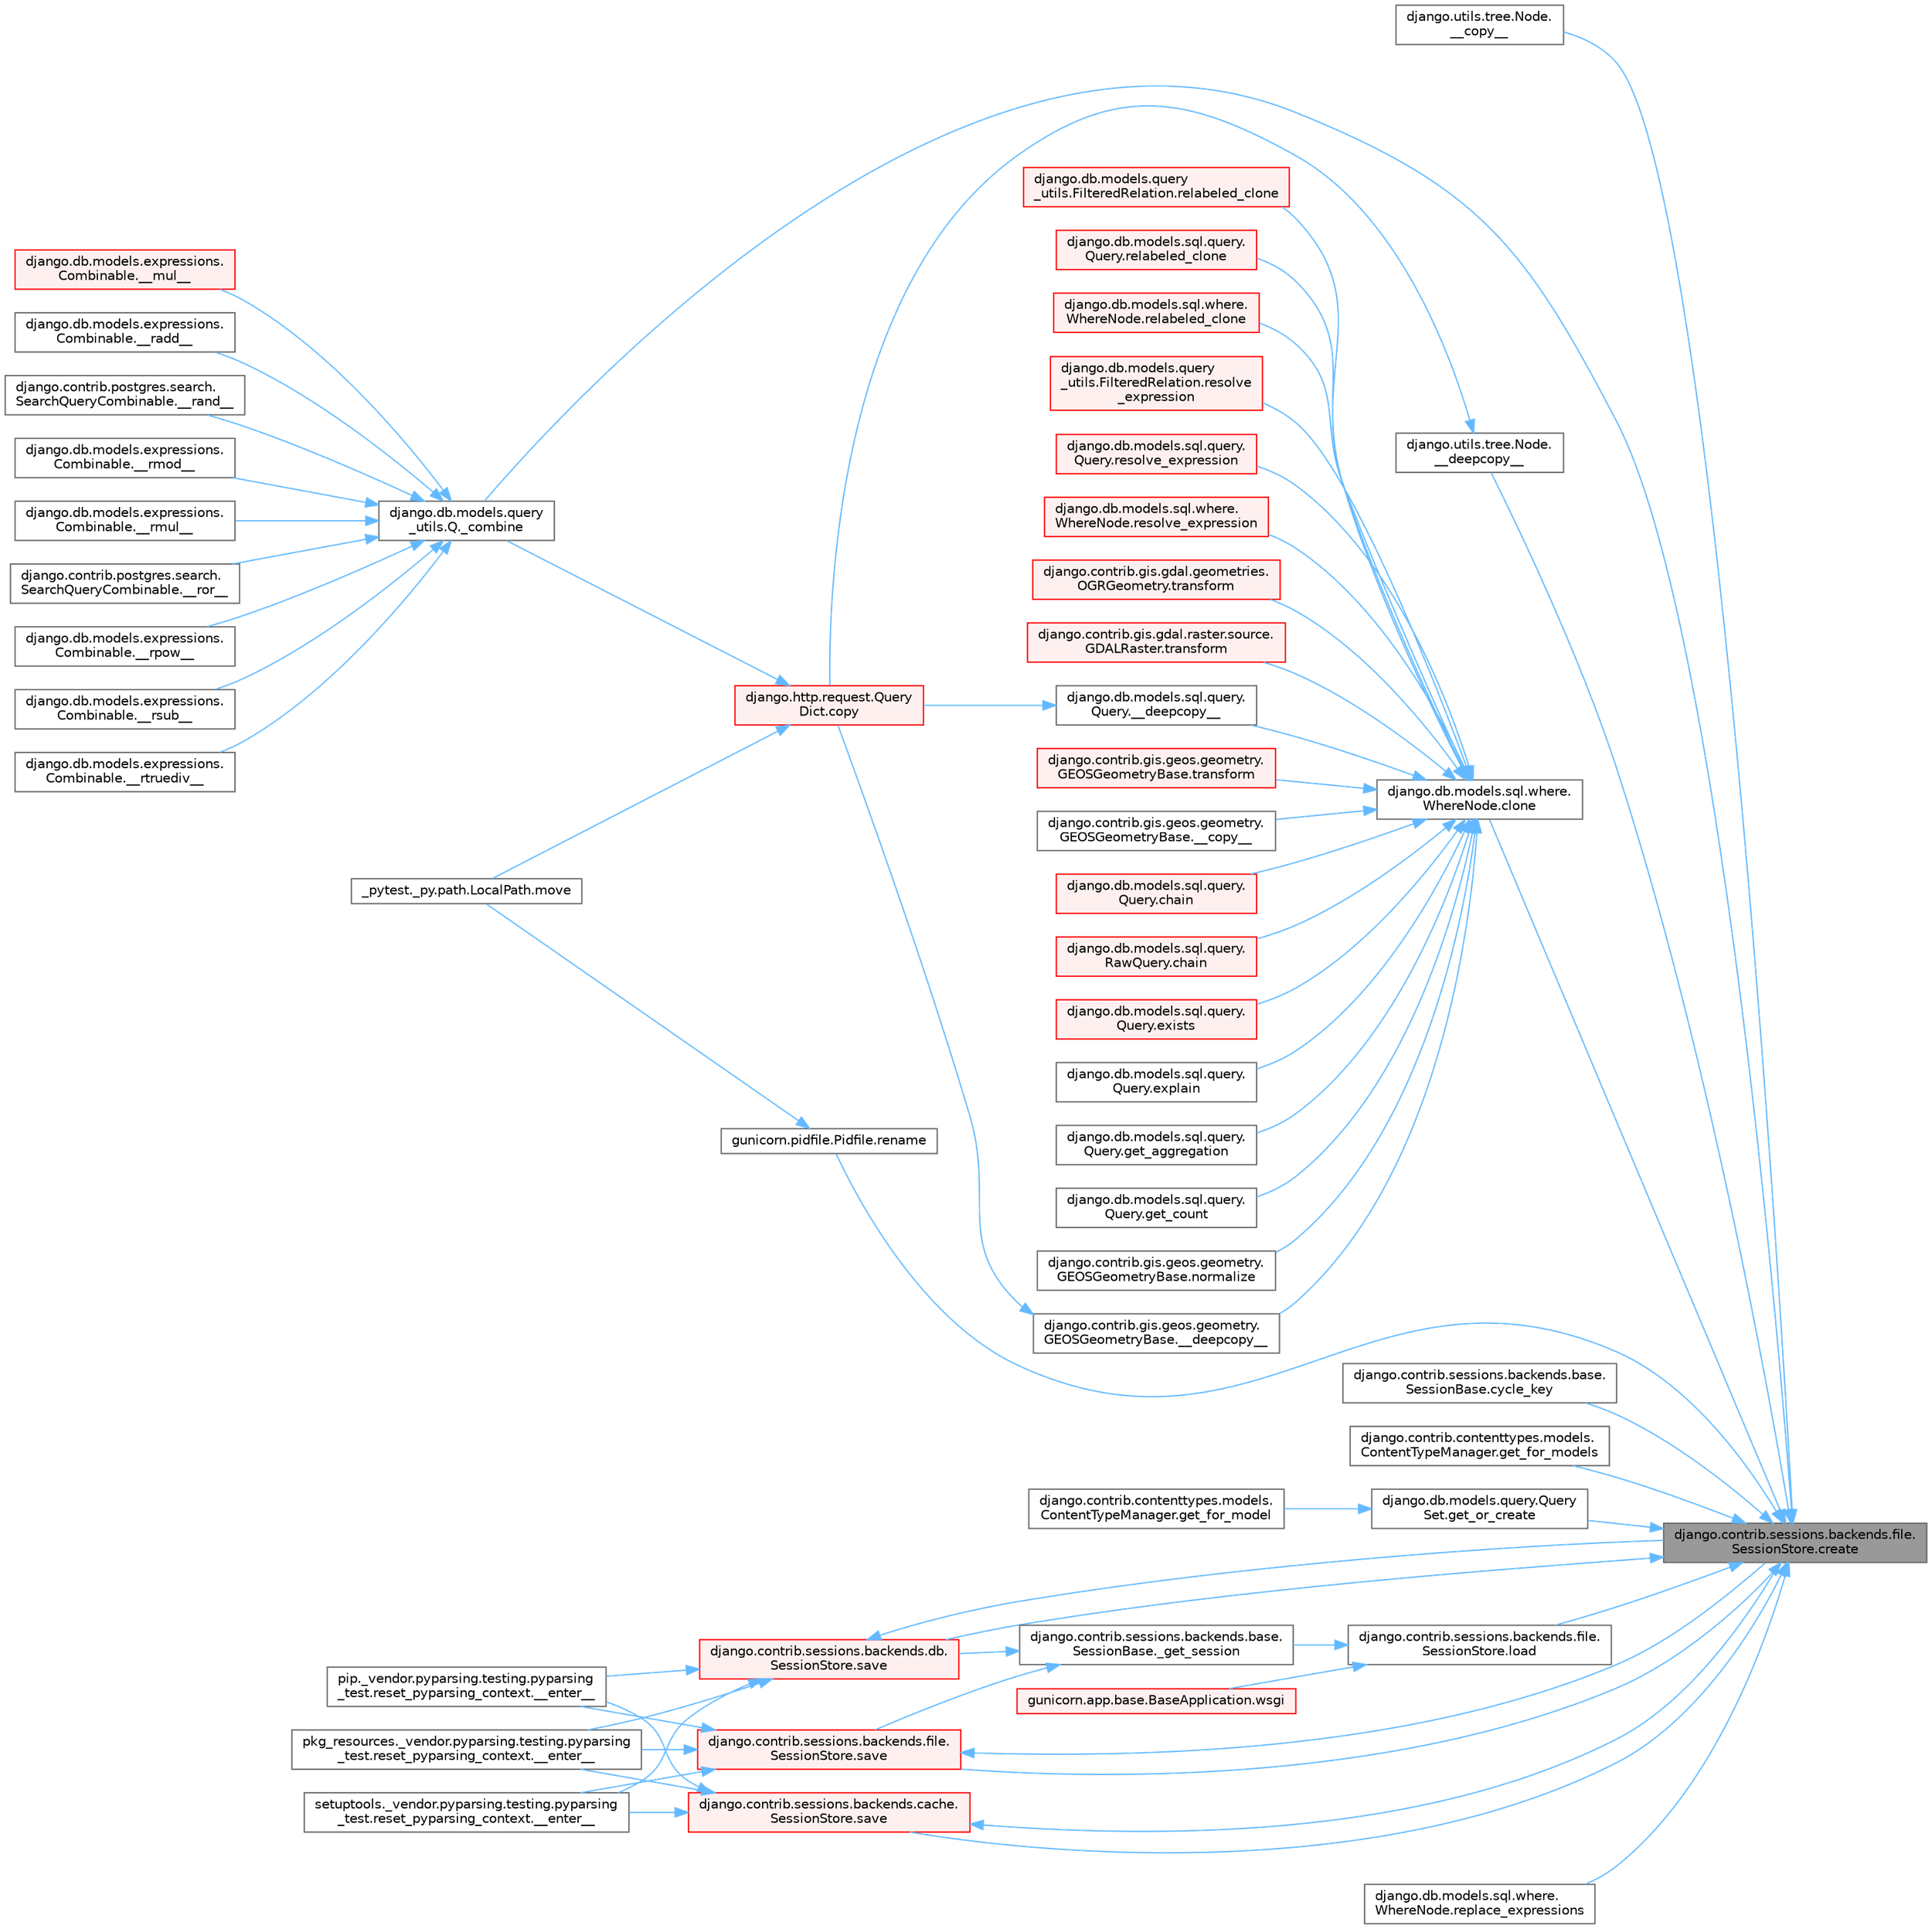 digraph "django.contrib.sessions.backends.file.SessionStore.create"
{
 // LATEX_PDF_SIZE
  bgcolor="transparent";
  edge [fontname=Helvetica,fontsize=10,labelfontname=Helvetica,labelfontsize=10];
  node [fontname=Helvetica,fontsize=10,shape=box,height=0.2,width=0.4];
  rankdir="RL";
  Node1 [id="Node000001",label="django.contrib.sessions.backends.file.\lSessionStore.create",height=0.2,width=0.4,color="gray40", fillcolor="grey60", style="filled", fontcolor="black",tooltip=" "];
  Node1 -> Node2 [id="edge1_Node000001_Node000002",dir="back",color="steelblue1",style="solid",tooltip=" "];
  Node2 [id="Node000002",label="django.utils.tree.Node.\l__copy__",height=0.2,width=0.4,color="grey40", fillcolor="white", style="filled",URL="$classdjango_1_1utils_1_1tree_1_1_node.html#abae878f6b4500b8b241c23d8fac46e63",tooltip=" "];
  Node1 -> Node3 [id="edge2_Node000001_Node000003",dir="back",color="steelblue1",style="solid",tooltip=" "];
  Node3 [id="Node000003",label="django.utils.tree.Node.\l__deepcopy__",height=0.2,width=0.4,color="grey40", fillcolor="white", style="filled",URL="$classdjango_1_1utils_1_1tree_1_1_node.html#a38840c46ded3963808edbeec90765d6b",tooltip=" "];
  Node3 -> Node4 [id="edge3_Node000003_Node000004",dir="back",color="steelblue1",style="solid",tooltip=" "];
  Node4 [id="Node000004",label="django.http.request.Query\lDict.copy",height=0.2,width=0.4,color="red", fillcolor="#FFF0F0", style="filled",URL="$classdjango_1_1http_1_1request_1_1_query_dict.html#ada9e4956e62868c5587b9ffde7b358b5",tooltip=" "];
  Node4 -> Node146 [id="edge4_Node000004_Node000146",dir="back",color="steelblue1",style="solid",tooltip=" "];
  Node146 [id="Node000146",label="django.db.models.query\l_utils.Q._combine",height=0.2,width=0.4,color="grey40", fillcolor="white", style="filled",URL="$classdjango_1_1db_1_1models_1_1query__utils_1_1_q.html#ade621b98231b73615e1aa3a726560c55",tooltip=" "];
  Node146 -> Node147 [id="edge5_Node000146_Node000147",dir="back",color="steelblue1",style="solid",tooltip=" "];
  Node147 [id="Node000147",label="django.db.models.expressions.\lCombinable.__mul__",height=0.2,width=0.4,color="red", fillcolor="#FFF0F0", style="filled",URL="$classdjango_1_1db_1_1models_1_1expressions_1_1_combinable.html#a18670e03ec4b2fc0eafb0782602b72ec",tooltip=" "];
  Node146 -> Node151 [id="edge6_Node000146_Node000151",dir="back",color="steelblue1",style="solid",tooltip=" "];
  Node151 [id="Node000151",label="django.db.models.expressions.\lCombinable.__radd__",height=0.2,width=0.4,color="grey40", fillcolor="white", style="filled",URL="$classdjango_1_1db_1_1models_1_1expressions_1_1_combinable.html#a4872efab02abfbe2d20977469210ce25",tooltip=" "];
  Node146 -> Node152 [id="edge7_Node000146_Node000152",dir="back",color="steelblue1",style="solid",tooltip=" "];
  Node152 [id="Node000152",label="django.contrib.postgres.search.\lSearchQueryCombinable.__rand__",height=0.2,width=0.4,color="grey40", fillcolor="white", style="filled",URL="$classdjango_1_1contrib_1_1postgres_1_1search_1_1_search_query_combinable.html#a3d51899b7ac9564232b005aa65bec114",tooltip=" "];
  Node146 -> Node153 [id="edge8_Node000146_Node000153",dir="back",color="steelblue1",style="solid",tooltip=" "];
  Node153 [id="Node000153",label="django.db.models.expressions.\lCombinable.__rmod__",height=0.2,width=0.4,color="grey40", fillcolor="white", style="filled",URL="$classdjango_1_1db_1_1models_1_1expressions_1_1_combinable.html#ad32e5e96bab77dd57e3337a156c5de39",tooltip=" "];
  Node146 -> Node154 [id="edge9_Node000146_Node000154",dir="back",color="steelblue1",style="solid",tooltip=" "];
  Node154 [id="Node000154",label="django.db.models.expressions.\lCombinable.__rmul__",height=0.2,width=0.4,color="grey40", fillcolor="white", style="filled",URL="$classdjango_1_1db_1_1models_1_1expressions_1_1_combinable.html#adfde700eec6b9ea280e9fec3e202acab",tooltip=" "];
  Node146 -> Node155 [id="edge10_Node000146_Node000155",dir="back",color="steelblue1",style="solid",tooltip=" "];
  Node155 [id="Node000155",label="django.contrib.postgres.search.\lSearchQueryCombinable.__ror__",height=0.2,width=0.4,color="grey40", fillcolor="white", style="filled",URL="$classdjango_1_1contrib_1_1postgres_1_1search_1_1_search_query_combinable.html#ac5984f052629ae58cd73a90c852fe22c",tooltip=" "];
  Node146 -> Node156 [id="edge11_Node000146_Node000156",dir="back",color="steelblue1",style="solid",tooltip=" "];
  Node156 [id="Node000156",label="django.db.models.expressions.\lCombinable.__rpow__",height=0.2,width=0.4,color="grey40", fillcolor="white", style="filled",URL="$classdjango_1_1db_1_1models_1_1expressions_1_1_combinable.html#a1847c8db3c40340a723f6bf51ebadf89",tooltip=" "];
  Node146 -> Node157 [id="edge12_Node000146_Node000157",dir="back",color="steelblue1",style="solid",tooltip=" "];
  Node157 [id="Node000157",label="django.db.models.expressions.\lCombinable.__rsub__",height=0.2,width=0.4,color="grey40", fillcolor="white", style="filled",URL="$classdjango_1_1db_1_1models_1_1expressions_1_1_combinable.html#af906f43306d94cf530387eecce802a81",tooltip=" "];
  Node146 -> Node158 [id="edge13_Node000146_Node000158",dir="back",color="steelblue1",style="solid",tooltip=" "];
  Node158 [id="Node000158",label="django.db.models.expressions.\lCombinable.__rtruediv__",height=0.2,width=0.4,color="grey40", fillcolor="white", style="filled",URL="$classdjango_1_1db_1_1models_1_1expressions_1_1_combinable.html#aff897a2f7f103240839b7da073e9fe1a",tooltip=" "];
  Node4 -> Node336 [id="edge14_Node000004_Node000336",dir="back",color="steelblue1",style="solid",tooltip=" "];
  Node336 [id="Node000336",label="_pytest._py.path.LocalPath.move",height=0.2,width=0.4,color="grey40", fillcolor="white", style="filled",URL="$class__pytest_1_1__py_1_1path_1_1_local_path.html#aa422ed3e93248c07445d217b72c0bf28",tooltip=" "];
  Node1 -> Node146 [id="edge15_Node000001_Node000146",dir="back",color="steelblue1",style="solid",tooltip=" "];
  Node1 -> Node298 [id="edge16_Node000001_Node000298",dir="back",color="steelblue1",style="solid",tooltip=" "];
  Node298 [id="Node000298",label="django.db.models.sql.where.\lWhereNode.clone",height=0.2,width=0.4,color="grey40", fillcolor="white", style="filled",URL="$classdjango_1_1db_1_1models_1_1sql_1_1where_1_1_where_node.html#a0faff63950b774ce4ad391ea1f6b6d2c",tooltip=" "];
  Node298 -> Node299 [id="edge17_Node000298_Node000299",dir="back",color="steelblue1",style="solid",tooltip=" "];
  Node299 [id="Node000299",label="django.contrib.gis.geos.geometry.\lGEOSGeometryBase.__copy__",height=0.2,width=0.4,color="grey40", fillcolor="white", style="filled",URL="$classdjango_1_1contrib_1_1gis_1_1geos_1_1geometry_1_1_g_e_o_s_geometry_base.html#ae0f85dbfd6e6e2dab4aa9dd295340b87",tooltip=" "];
  Node298 -> Node300 [id="edge18_Node000298_Node000300",dir="back",color="steelblue1",style="solid",tooltip=" "];
  Node300 [id="Node000300",label="django.contrib.gis.geos.geometry.\lGEOSGeometryBase.__deepcopy__",height=0.2,width=0.4,color="grey40", fillcolor="white", style="filled",URL="$classdjango_1_1contrib_1_1gis_1_1geos_1_1geometry_1_1_g_e_o_s_geometry_base.html#ac6f16be987e8c98b9ecb52ccb388c18c",tooltip=" "];
  Node300 -> Node4 [id="edge19_Node000300_Node000004",dir="back",color="steelblue1",style="solid",tooltip=" "];
  Node298 -> Node301 [id="edge20_Node000298_Node000301",dir="back",color="steelblue1",style="solid",tooltip=" "];
  Node301 [id="Node000301",label="django.db.models.sql.query.\lQuery.__deepcopy__",height=0.2,width=0.4,color="grey40", fillcolor="white", style="filled",URL="$classdjango_1_1db_1_1models_1_1sql_1_1query_1_1_query.html#a03b0d1ca81a588c179694300577a5dde",tooltip=" "];
  Node301 -> Node4 [id="edge21_Node000301_Node000004",dir="back",color="steelblue1",style="solid",tooltip=" "];
  Node298 -> Node302 [id="edge22_Node000298_Node000302",dir="back",color="steelblue1",style="solid",tooltip=" "];
  Node302 [id="Node000302",label="django.db.models.sql.query.\lQuery.chain",height=0.2,width=0.4,color="red", fillcolor="#FFF0F0", style="filled",URL="$classdjango_1_1db_1_1models_1_1sql_1_1query_1_1_query.html#aa3fe5320676d05bc24bd69dcfc785a8f",tooltip=" "];
  Node298 -> Node308 [id="edge23_Node000298_Node000308",dir="back",color="steelblue1",style="solid",tooltip=" "];
  Node308 [id="Node000308",label="django.db.models.sql.query.\lRawQuery.chain",height=0.2,width=0.4,color="red", fillcolor="#FFF0F0", style="filled",URL="$classdjango_1_1db_1_1models_1_1sql_1_1query_1_1_raw_query.html#a7fe9f8502e3420c0378f6edce01aa68b",tooltip=" "];
  Node298 -> Node309 [id="edge24_Node000298_Node000309",dir="back",color="steelblue1",style="solid",tooltip=" "];
  Node309 [id="Node000309",label="django.db.models.sql.query.\lQuery.exists",height=0.2,width=0.4,color="red", fillcolor="#FFF0F0", style="filled",URL="$classdjango_1_1db_1_1models_1_1sql_1_1query_1_1_query.html#ae5c8bc324c4badfdcba3d115464be353",tooltip=" "];
  Node298 -> Node457 [id="edge25_Node000298_Node000457",dir="back",color="steelblue1",style="solid",tooltip=" "];
  Node457 [id="Node000457",label="django.db.models.sql.query.\lQuery.explain",height=0.2,width=0.4,color="grey40", fillcolor="white", style="filled",URL="$classdjango_1_1db_1_1models_1_1sql_1_1query_1_1_query.html#a2017a64b53a6a8b184261899b21895e4",tooltip=" "];
  Node298 -> Node458 [id="edge26_Node000298_Node000458",dir="back",color="steelblue1",style="solid",tooltip=" "];
  Node458 [id="Node000458",label="django.db.models.sql.query.\lQuery.get_aggregation",height=0.2,width=0.4,color="grey40", fillcolor="white", style="filled",URL="$classdjango_1_1db_1_1models_1_1sql_1_1query_1_1_query.html#a838bcc369ee808b360b6ab68323868e0",tooltip=" "];
  Node298 -> Node459 [id="edge27_Node000298_Node000459",dir="back",color="steelblue1",style="solid",tooltip=" "];
  Node459 [id="Node000459",label="django.db.models.sql.query.\lQuery.get_count",height=0.2,width=0.4,color="grey40", fillcolor="white", style="filled",URL="$classdjango_1_1db_1_1models_1_1sql_1_1query_1_1_query.html#a4e6c10ea949b3a1c70851e0002656a09",tooltip=" "];
  Node298 -> Node460 [id="edge28_Node000298_Node000460",dir="back",color="steelblue1",style="solid",tooltip=" "];
  Node460 [id="Node000460",label="django.contrib.gis.geos.geometry.\lGEOSGeometryBase.normalize",height=0.2,width=0.4,color="grey40", fillcolor="white", style="filled",URL="$classdjango_1_1contrib_1_1gis_1_1geos_1_1geometry_1_1_g_e_o_s_geometry_base.html#a8aced8b6d5ffee28e6220e108d7fec9b",tooltip=" "];
  Node298 -> Node461 [id="edge29_Node000298_Node000461",dir="back",color="steelblue1",style="solid",tooltip=" "];
  Node461 [id="Node000461",label="django.db.models.query\l_utils.FilteredRelation.relabeled_clone",height=0.2,width=0.4,color="red", fillcolor="#FFF0F0", style="filled",URL="$classdjango_1_1db_1_1models_1_1query__utils_1_1_filtered_relation.html#a54721cf88cda04227bc9137fac94d470",tooltip=" "];
  Node298 -> Node464 [id="edge30_Node000298_Node000464",dir="back",color="steelblue1",style="solid",tooltip=" "];
  Node464 [id="Node000464",label="django.db.models.sql.query.\lQuery.relabeled_clone",height=0.2,width=0.4,color="red", fillcolor="#FFF0F0", style="filled",URL="$classdjango_1_1db_1_1models_1_1sql_1_1query_1_1_query.html#af280d6a64a9e44dd71caa13a91ccf716",tooltip=" "];
  Node298 -> Node467 [id="edge31_Node000298_Node000467",dir="back",color="steelblue1",style="solid",tooltip=" "];
  Node467 [id="Node000467",label="django.db.models.sql.where.\lWhereNode.relabeled_clone",height=0.2,width=0.4,color="red", fillcolor="#FFF0F0", style="filled",URL="$classdjango_1_1db_1_1models_1_1sql_1_1where_1_1_where_node.html#acb4f80fab7f4124b0f0e418442cec200",tooltip=" "];
  Node298 -> Node468 [id="edge32_Node000298_Node000468",dir="back",color="steelblue1",style="solid",tooltip=" "];
  Node468 [id="Node000468",label="django.db.models.query\l_utils.FilteredRelation.resolve\l_expression",height=0.2,width=0.4,color="red", fillcolor="#FFF0F0", style="filled",URL="$classdjango_1_1db_1_1models_1_1query__utils_1_1_filtered_relation.html#a3f24fb1b73679c55925f8e4dcd511536",tooltip=" "];
  Node298 -> Node695 [id="edge33_Node000298_Node000695",dir="back",color="steelblue1",style="solid",tooltip=" "];
  Node695 [id="Node000695",label="django.db.models.sql.query.\lQuery.resolve_expression",height=0.2,width=0.4,color="red", fillcolor="#FFF0F0", style="filled",URL="$classdjango_1_1db_1_1models_1_1sql_1_1query_1_1_query.html#a9f7253d9010a6f0082182c39b0255e52",tooltip=" "];
  Node298 -> Node696 [id="edge34_Node000298_Node000696",dir="back",color="steelblue1",style="solid",tooltip=" "];
  Node696 [id="Node000696",label="django.db.models.sql.where.\lWhereNode.resolve_expression",height=0.2,width=0.4,color="red", fillcolor="#FFF0F0", style="filled",URL="$classdjango_1_1db_1_1models_1_1sql_1_1where_1_1_where_node.html#a6c40a769daf4cf5e7eac05f3943d42e9",tooltip=" "];
  Node298 -> Node697 [id="edge35_Node000298_Node000697",dir="back",color="steelblue1",style="solid",tooltip=" "];
  Node697 [id="Node000697",label="django.contrib.gis.gdal.geometries.\lOGRGeometry.transform",height=0.2,width=0.4,color="red", fillcolor="#FFF0F0", style="filled",URL="$classdjango_1_1contrib_1_1gis_1_1gdal_1_1geometries_1_1_o_g_r_geometry.html#ab67a02e9a12ddd1da2a9bbe77efe3f93",tooltip=" "];
  Node298 -> Node702 [id="edge36_Node000298_Node000702",dir="back",color="steelblue1",style="solid",tooltip=" "];
  Node702 [id="Node000702",label="django.contrib.gis.gdal.raster.source.\lGDALRaster.transform",height=0.2,width=0.4,color="red", fillcolor="#FFF0F0", style="filled",URL="$classdjango_1_1contrib_1_1gis_1_1gdal_1_1raster_1_1source_1_1_g_d_a_l_raster.html#ac5283a9f9f3834181470dffd8dcddbd0",tooltip=" "];
  Node298 -> Node703 [id="edge37_Node000298_Node000703",dir="back",color="steelblue1",style="solid",tooltip=" "];
  Node703 [id="Node000703",label="django.contrib.gis.geos.geometry.\lGEOSGeometryBase.transform",height=0.2,width=0.4,color="red", fillcolor="#FFF0F0", style="filled",URL="$classdjango_1_1contrib_1_1gis_1_1geos_1_1geometry_1_1_g_e_o_s_geometry_base.html#aeaa8ab6c866c4423240e0e096ffa8975",tooltip=" "];
  Node1 -> Node24 [id="edge38_Node000001_Node000024",dir="back",color="steelblue1",style="solid",tooltip=" "];
  Node24 [id="Node000024",label="django.contrib.sessions.backends.base.\lSessionBase.cycle_key",height=0.2,width=0.4,color="grey40", fillcolor="white", style="filled",URL="$classdjango_1_1contrib_1_1sessions_1_1backends_1_1base_1_1_session_base.html#a6955e9bebe4e5b7d463bccfcf9181016",tooltip=" "];
  Node1 -> Node332 [id="edge39_Node000001_Node000332",dir="back",color="steelblue1",style="solid",tooltip=" "];
  Node332 [id="Node000332",label="django.contrib.contenttypes.models.\lContentTypeManager.get_for_models",height=0.2,width=0.4,color="grey40", fillcolor="white", style="filled",URL="$classdjango_1_1contrib_1_1contenttypes_1_1models_1_1_content_type_manager.html#a541a2e215680799739b6f8c1b19ddda4",tooltip=" "];
  Node1 -> Node333 [id="edge40_Node000001_Node000333",dir="back",color="steelblue1",style="solid",tooltip=" "];
  Node333 [id="Node000333",label="django.db.models.query.Query\lSet.get_or_create",height=0.2,width=0.4,color="grey40", fillcolor="white", style="filled",URL="$classdjango_1_1db_1_1models_1_1query_1_1_query_set.html#a0f727927ec4d1b9f3087b831cc911c59",tooltip=" "];
  Node333 -> Node334 [id="edge41_Node000333_Node000334",dir="back",color="steelblue1",style="solid",tooltip=" "];
  Node334 [id="Node000334",label="django.contrib.contenttypes.models.\lContentTypeManager.get_for_model",height=0.2,width=0.4,color="grey40", fillcolor="white", style="filled",URL="$classdjango_1_1contrib_1_1contenttypes_1_1models_1_1_content_type_manager.html#a1b89bc07df6111e44f749d556f96a414",tooltip=" "];
  Node1 -> Node315 [id="edge42_Node000001_Node000315",dir="back",color="steelblue1",style="solid",tooltip=" "];
  Node315 [id="Node000315",label="django.contrib.sessions.backends.file.\lSessionStore.load",height=0.2,width=0.4,color="grey40", fillcolor="white", style="filled",URL="$classdjango_1_1contrib_1_1sessions_1_1backends_1_1file_1_1_session_store.html#a408fa63512306fbaa7bbb62742f0295f",tooltip=" "];
  Node315 -> Node291 [id="edge43_Node000315_Node000291",dir="back",color="steelblue1",style="solid",tooltip=" "];
  Node291 [id="Node000291",label="django.contrib.sessions.backends.base.\lSessionBase._get_session",height=0.2,width=0.4,color="grey40", fillcolor="white", style="filled",URL="$classdjango_1_1contrib_1_1sessions_1_1backends_1_1base_1_1_session_base.html#a3ca0af594cbb5d34f3d4f76c8f90bf4f",tooltip=" "];
  Node291 -> Node292 [id="edge44_Node000291_Node000292",dir="back",color="steelblue1",style="solid",tooltip=" "];
  Node292 [id="Node000292",label="django.contrib.sessions.backends.db.\lSessionStore.save",height=0.2,width=0.4,color="red", fillcolor="#FFF0F0", style="filled",URL="$classdjango_1_1contrib_1_1sessions_1_1backends_1_1db_1_1_session_store.html#a68a6b4f159bd3dc969ec80b34c1622af",tooltip=" "];
  Node292 -> Node293 [id="edge45_Node000292_Node000293",dir="back",color="steelblue1",style="solid",tooltip=" "];
  Node293 [id="Node000293",label="pip._vendor.pyparsing.testing.pyparsing\l_test.reset_pyparsing_context.__enter__",height=0.2,width=0.4,color="grey40", fillcolor="white", style="filled",URL="$classpip_1_1__vendor_1_1pyparsing_1_1testing_1_1pyparsing__test_1_1reset__pyparsing__context.html#a3d39d97a0d95a9b46c987e6dff52b7c0",tooltip=" "];
  Node292 -> Node294 [id="edge46_Node000292_Node000294",dir="back",color="steelblue1",style="solid",tooltip=" "];
  Node294 [id="Node000294",label="pkg_resources._vendor.pyparsing.testing.pyparsing\l_test.reset_pyparsing_context.__enter__",height=0.2,width=0.4,color="grey40", fillcolor="white", style="filled",URL="$classpkg__resources_1_1__vendor_1_1pyparsing_1_1testing_1_1pyparsing__test_1_1reset__pyparsing__context.html#a8d8360c033ccc7296fb9323a07cdeb25",tooltip=" "];
  Node292 -> Node295 [id="edge47_Node000292_Node000295",dir="back",color="steelblue1",style="solid",tooltip=" "];
  Node295 [id="Node000295",label="setuptools._vendor.pyparsing.testing.pyparsing\l_test.reset_pyparsing_context.__enter__",height=0.2,width=0.4,color="grey40", fillcolor="white", style="filled",URL="$classsetuptools_1_1__vendor_1_1pyparsing_1_1testing_1_1pyparsing__test_1_1reset__pyparsing__context.html#a436e2ea8355c86505c8cfdae81714c7c",tooltip=" "];
  Node292 -> Node1 [id="edge48_Node000292_Node000001",dir="back",color="steelblue1",style="solid",tooltip=" "];
  Node291 -> Node1127 [id="edge49_Node000291_Node001127",dir="back",color="steelblue1",style="solid",tooltip=" "];
  Node1127 [id="Node001127",label="django.contrib.sessions.backends.file.\lSessionStore.save",height=0.2,width=0.4,color="red", fillcolor="#FFF0F0", style="filled",URL="$classdjango_1_1contrib_1_1sessions_1_1backends_1_1file_1_1_session_store.html#af170f9c112376eb1627509287bf9620f",tooltip=" "];
  Node1127 -> Node293 [id="edge50_Node001127_Node000293",dir="back",color="steelblue1",style="solid",tooltip=" "];
  Node1127 -> Node294 [id="edge51_Node001127_Node000294",dir="back",color="steelblue1",style="solid",tooltip=" "];
  Node1127 -> Node295 [id="edge52_Node001127_Node000295",dir="back",color="steelblue1",style="solid",tooltip=" "];
  Node1127 -> Node1 [id="edge53_Node001127_Node000001",dir="back",color="steelblue1",style="solid",tooltip=" "];
  Node315 -> Node316 [id="edge54_Node000315_Node000316",dir="back",color="steelblue1",style="solid",tooltip=" "];
  Node316 [id="Node000316",label="gunicorn.app.base.BaseApplication.wsgi",height=0.2,width=0.4,color="red", fillcolor="#FFF0F0", style="filled",URL="$classgunicorn_1_1app_1_1base_1_1_base_application.html#a18ae24b2d0d44fb694b9f2b0cdffa670",tooltip=" "];
  Node1 -> Node335 [id="edge55_Node000001_Node000335",dir="back",color="steelblue1",style="solid",tooltip=" "];
  Node335 [id="Node000335",label="gunicorn.pidfile.Pidfile.rename",height=0.2,width=0.4,color="grey40", fillcolor="white", style="filled",URL="$classgunicorn_1_1pidfile_1_1_pidfile.html#af03623bf56b92f594700ba5e5f25bc76",tooltip=" "];
  Node335 -> Node336 [id="edge56_Node000335_Node000336",dir="back",color="steelblue1",style="solid",tooltip=" "];
  Node1 -> Node337 [id="edge57_Node000001_Node000337",dir="back",color="steelblue1",style="solid",tooltip=" "];
  Node337 [id="Node000337",label="django.db.models.sql.where.\lWhereNode.replace_expressions",height=0.2,width=0.4,color="grey40", fillcolor="white", style="filled",URL="$classdjango_1_1db_1_1models_1_1sql_1_1where_1_1_where_node.html#a1cc3580a7f4a51605b52ae4a9653b3ac",tooltip=" "];
  Node1 -> Node338 [id="edge58_Node000001_Node000338",dir="back",color="steelblue1",style="solid",tooltip=" "];
  Node338 [id="Node000338",label="django.contrib.sessions.backends.cache.\lSessionStore.save",height=0.2,width=0.4,color="red", fillcolor="#FFF0F0", style="filled",URL="$classdjango_1_1contrib_1_1sessions_1_1backends_1_1cache_1_1_session_store.html#a67e81d959c24e3a84b1e755a9a861c53",tooltip=" "];
  Node338 -> Node293 [id="edge59_Node000338_Node000293",dir="back",color="steelblue1",style="solid",tooltip=" "];
  Node338 -> Node294 [id="edge60_Node000338_Node000294",dir="back",color="steelblue1",style="solid",tooltip=" "];
  Node338 -> Node295 [id="edge61_Node000338_Node000295",dir="back",color="steelblue1",style="solid",tooltip=" "];
  Node338 -> Node1 [id="edge62_Node000338_Node000001",dir="back",color="steelblue1",style="solid",tooltip=" "];
  Node1 -> Node292 [id="edge63_Node000001_Node000292",dir="back",color="steelblue1",style="solid",tooltip=" "];
  Node1 -> Node1127 [id="edge64_Node000001_Node001127",dir="back",color="steelblue1",style="solid",tooltip=" "];
}
